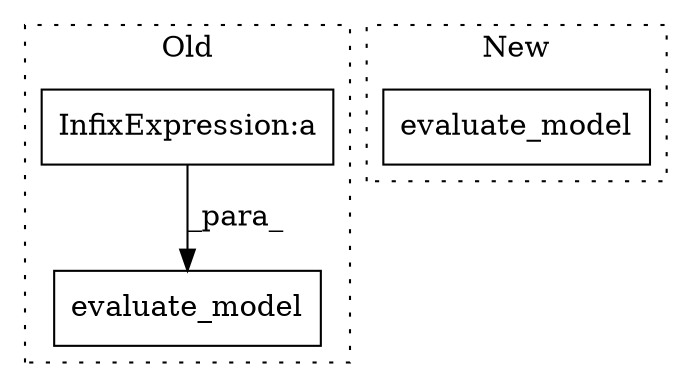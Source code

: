digraph G {
subgraph cluster0 {
1 [label="evaluate_model" a="32" s="7218,7280" l="15,1" shape="box"];
3 [label="InfixExpression:a" a="27" s="5213" l="3" shape="box"];
label = "Old";
style="dotted";
}
subgraph cluster1 {
2 [label="evaluate_model" a="32" s="7106,7188" l="15,1" shape="box"];
label = "New";
style="dotted";
}
3 -> 1 [label="_para_"];
}